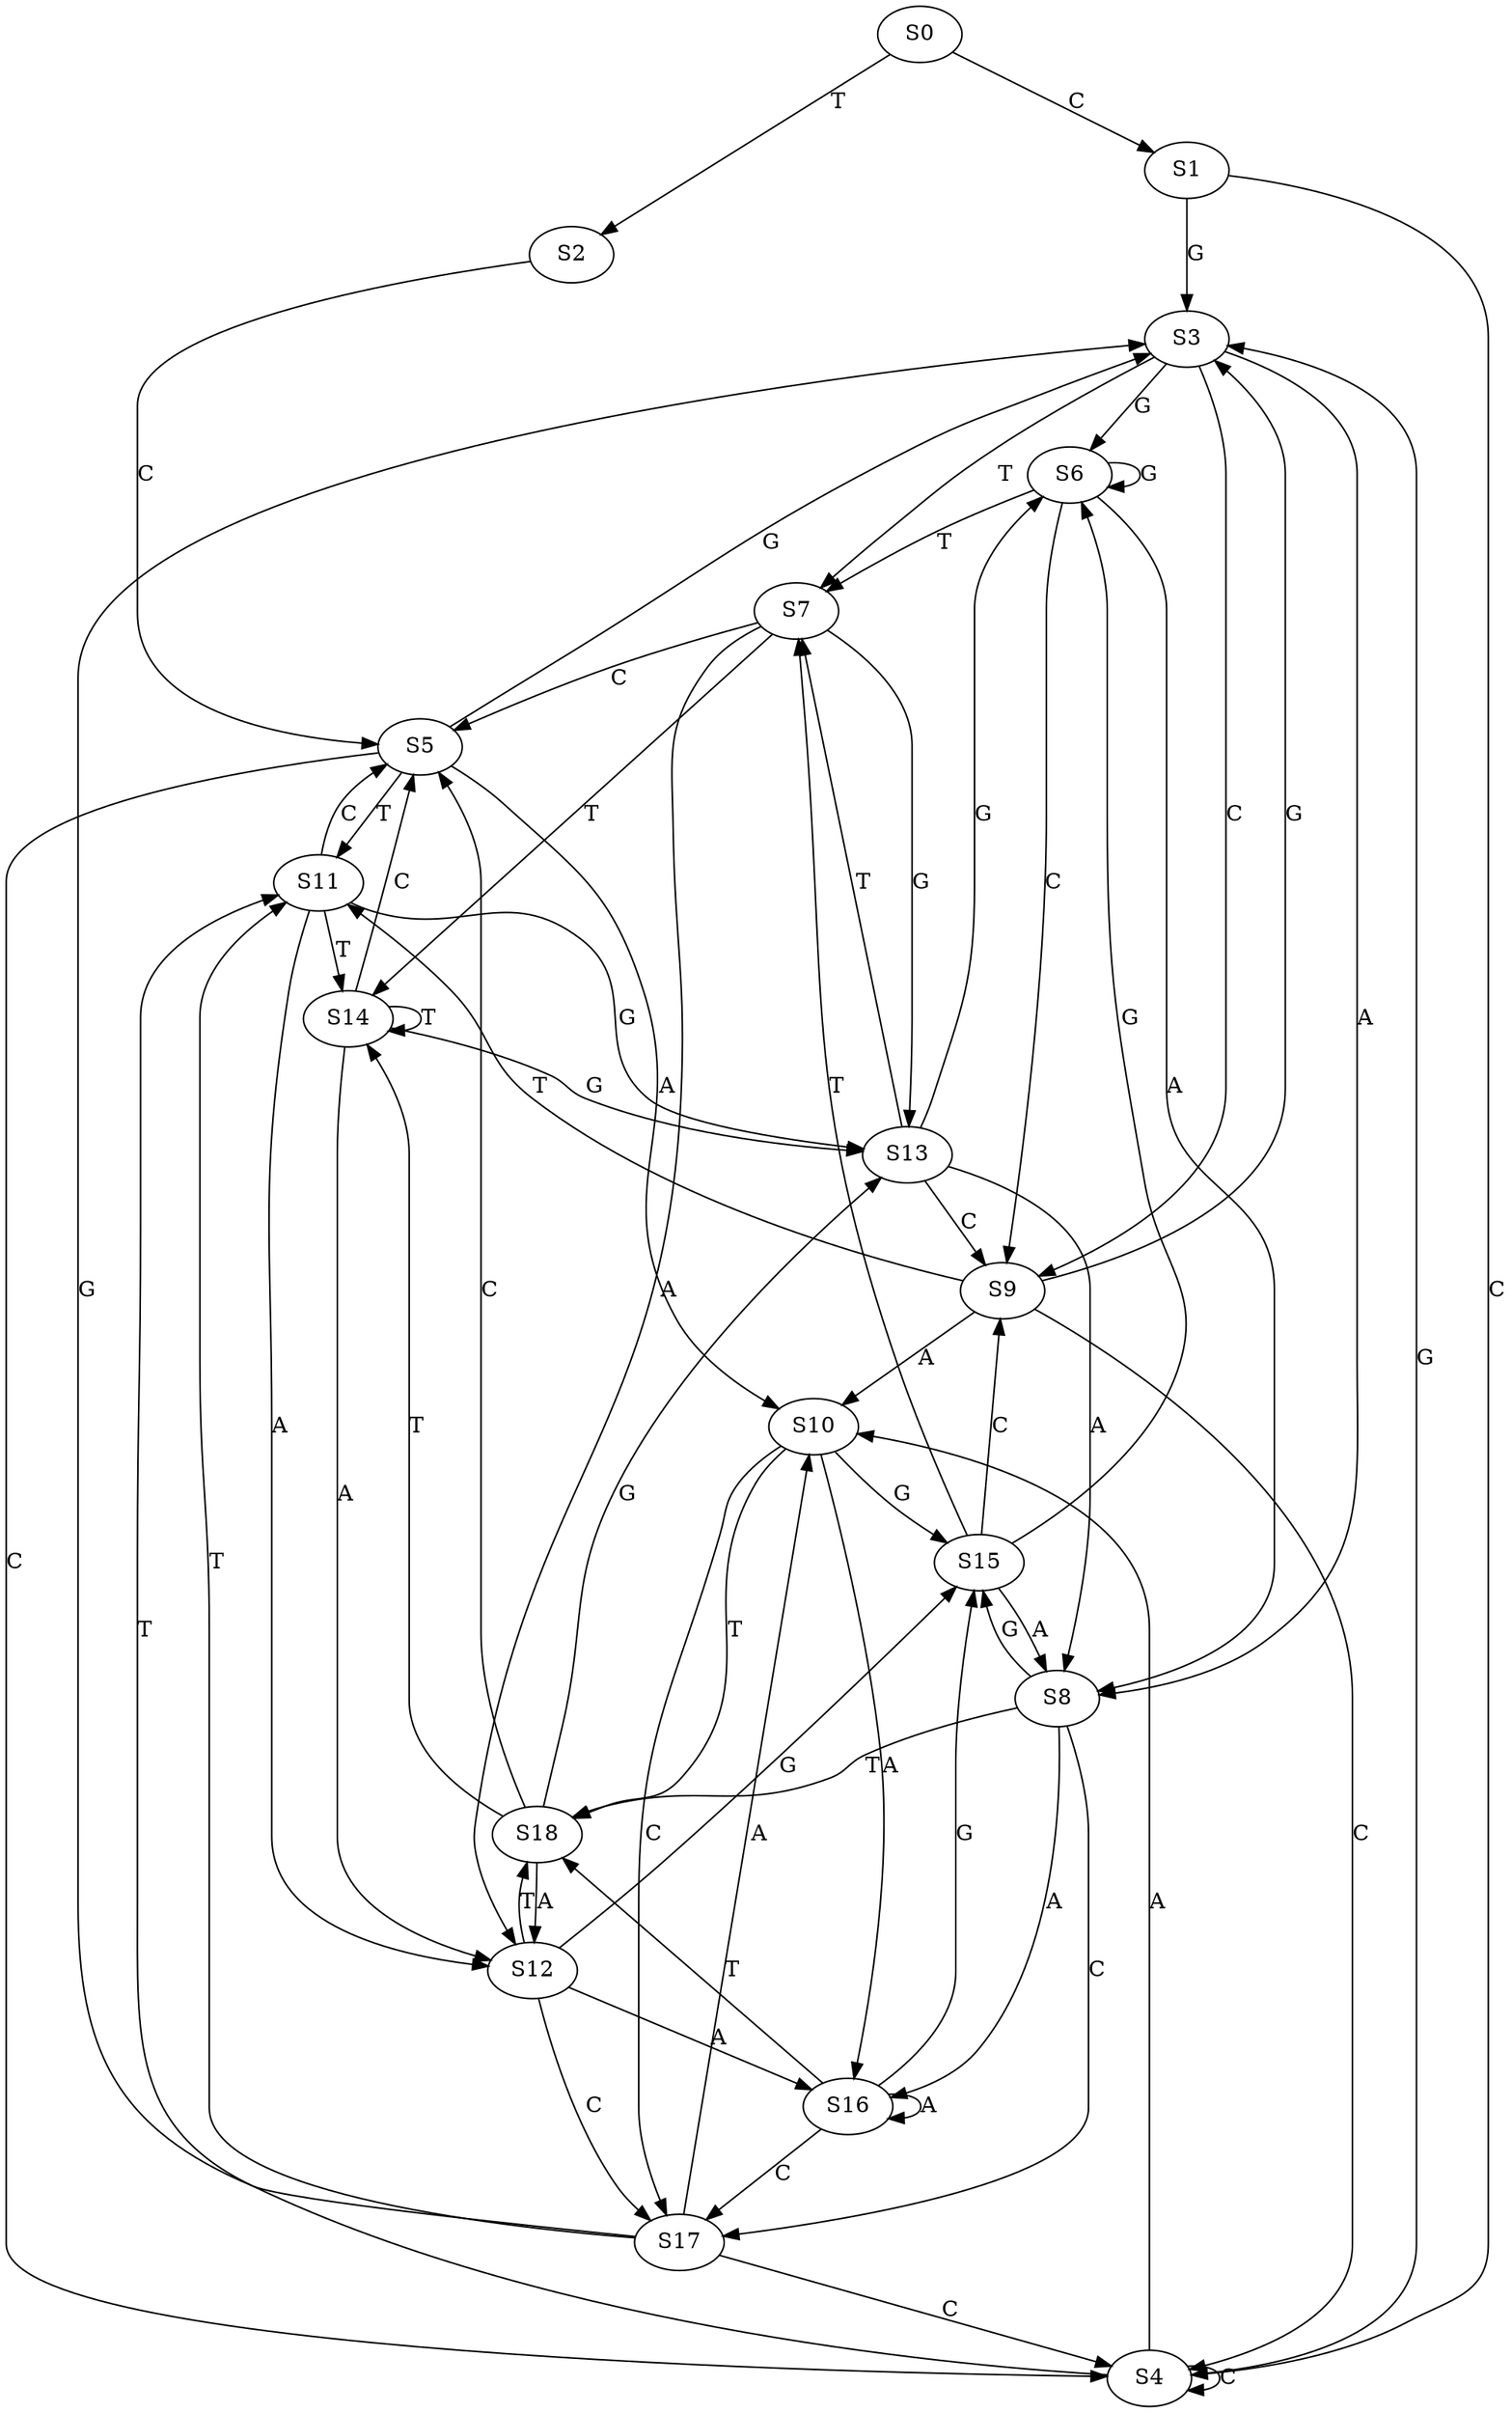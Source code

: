 strict digraph  {
	S0 -> S1 [ label = C ];
	S0 -> S2 [ label = T ];
	S1 -> S3 [ label = G ];
	S1 -> S4 [ label = C ];
	S2 -> S5 [ label = C ];
	S3 -> S6 [ label = G ];
	S3 -> S7 [ label = T ];
	S3 -> S8 [ label = A ];
	S3 -> S9 [ label = C ];
	S4 -> S3 [ label = G ];
	S4 -> S4 [ label = C ];
	S4 -> S10 [ label = A ];
	S4 -> S11 [ label = T ];
	S5 -> S11 [ label = T ];
	S5 -> S3 [ label = G ];
	S5 -> S4 [ label = C ];
	S5 -> S10 [ label = A ];
	S6 -> S8 [ label = A ];
	S6 -> S7 [ label = T ];
	S6 -> S6 [ label = G ];
	S6 -> S9 [ label = C ];
	S7 -> S12 [ label = A ];
	S7 -> S5 [ label = C ];
	S7 -> S13 [ label = G ];
	S7 -> S14 [ label = T ];
	S8 -> S15 [ label = G ];
	S8 -> S16 [ label = A ];
	S8 -> S17 [ label = C ];
	S8 -> S18 [ label = T ];
	S9 -> S4 [ label = C ];
	S9 -> S11 [ label = T ];
	S9 -> S3 [ label = G ];
	S9 -> S10 [ label = A ];
	S10 -> S15 [ label = G ];
	S10 -> S18 [ label = T ];
	S10 -> S17 [ label = C ];
	S10 -> S16 [ label = A ];
	S11 -> S13 [ label = G ];
	S11 -> S5 [ label = C ];
	S11 -> S12 [ label = A ];
	S11 -> S14 [ label = T ];
	S12 -> S15 [ label = G ];
	S12 -> S18 [ label = T ];
	S12 -> S16 [ label = A ];
	S12 -> S17 [ label = C ];
	S13 -> S8 [ label = A ];
	S13 -> S7 [ label = T ];
	S13 -> S9 [ label = C ];
	S13 -> S6 [ label = G ];
	S14 -> S5 [ label = C ];
	S14 -> S13 [ label = G ];
	S14 -> S14 [ label = T ];
	S14 -> S12 [ label = A ];
	S15 -> S7 [ label = T ];
	S15 -> S6 [ label = G ];
	S15 -> S8 [ label = A ];
	S15 -> S9 [ label = C ];
	S16 -> S18 [ label = T ];
	S16 -> S17 [ label = C ];
	S16 -> S15 [ label = G ];
	S16 -> S16 [ label = A ];
	S17 -> S10 [ label = A ];
	S17 -> S11 [ label = T ];
	S17 -> S4 [ label = C ];
	S17 -> S3 [ label = G ];
	S18 -> S12 [ label = A ];
	S18 -> S5 [ label = C ];
	S18 -> S14 [ label = T ];
	S18 -> S13 [ label = G ];
}
